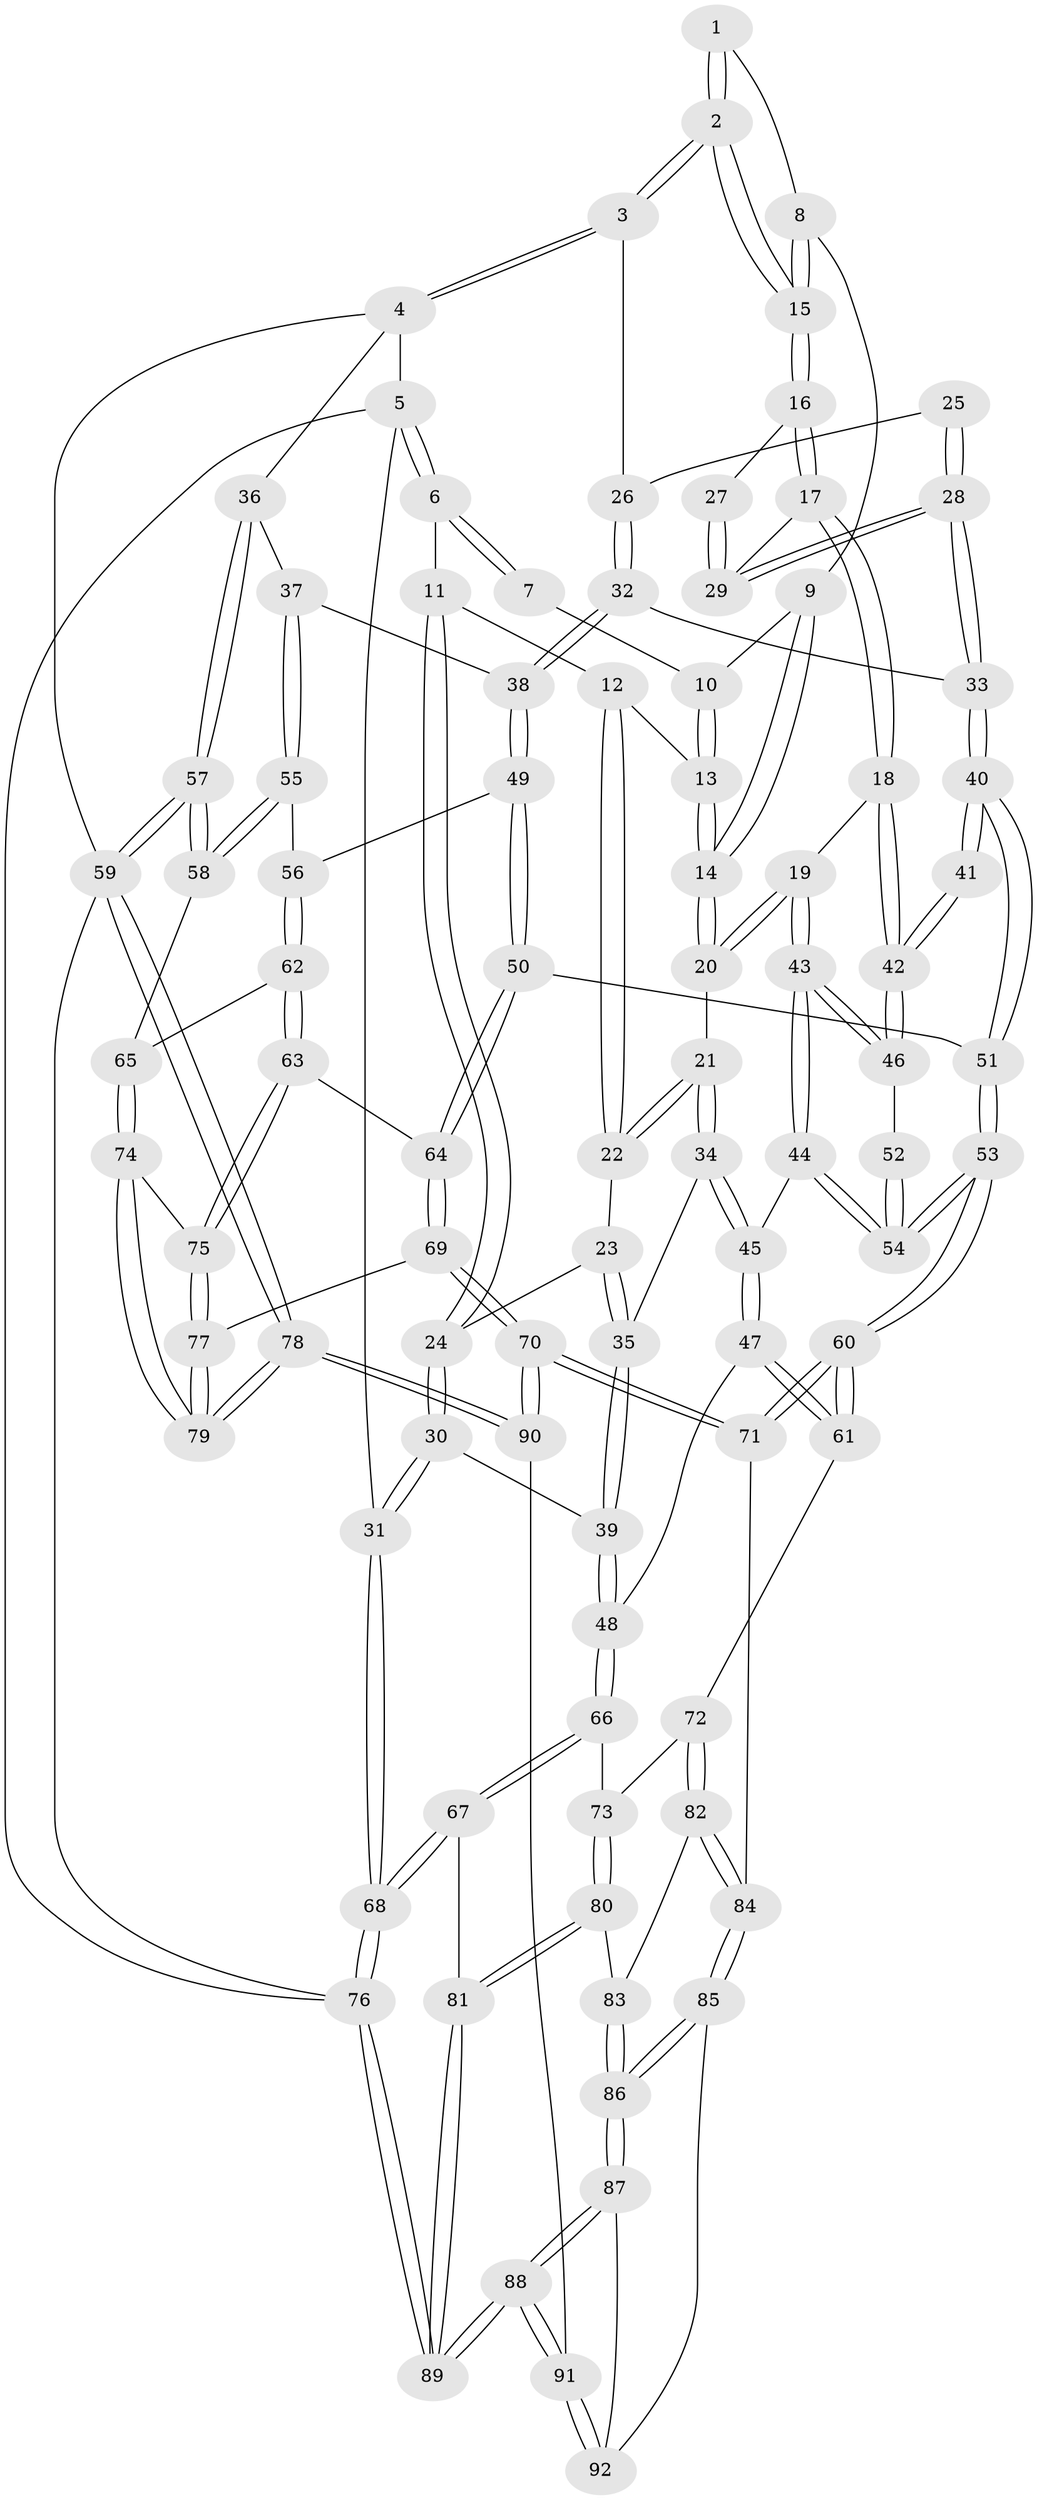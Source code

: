 // coarse degree distribution, {2: 0.046875, 4: 0.34375, 5: 0.484375, 3: 0.078125, 6: 0.046875}
// Generated by graph-tools (version 1.1) at 2025/52/02/27/25 19:52:39]
// undirected, 92 vertices, 227 edges
graph export_dot {
graph [start="1"]
  node [color=gray90,style=filled];
  1 [pos="+0.48789783077649157+0"];
  2 [pos="+1+0"];
  3 [pos="+1+0"];
  4 [pos="+1+0"];
  5 [pos="+0+0"];
  6 [pos="+0+0"];
  7 [pos="+0.39115851991719286+0"];
  8 [pos="+0.5495784708455408+0.13036902747097076"];
  9 [pos="+0.4136672375715769+0.1014074684110805"];
  10 [pos="+0.3876689067424735+0"];
  11 [pos="+0.015461783950181173+0"];
  12 [pos="+0.171113572725839+0.12036826997786723"];
  13 [pos="+0.2865250443374323+0.1474063832452528"];
  14 [pos="+0.35128166482692724+0.1928757137300239"];
  15 [pos="+0.5520445631514358+0.13346168847467438"];
  16 [pos="+0.5657193495215204+0.19462181777173615"];
  17 [pos="+0.537446819146902+0.2785488818348821"];
  18 [pos="+0.4927583254540339+0.307255537518717"];
  19 [pos="+0.3861496244264353+0.2845329250478926"];
  20 [pos="+0.3818751459073067+0.28231821696906173"];
  21 [pos="+0.286650260749055+0.31934938383156947"];
  22 [pos="+0.18256004483697455+0.2708940301250932"];
  23 [pos="+0.12212710730486247+0.3135823500208102"];
  24 [pos="+0.08549711663765579+0.32570747379702836"];
  25 [pos="+0.7699393419740321+0.1446076469490004"];
  26 [pos="+1+0"];
  27 [pos="+0.7479205551111267+0.15264400804059458"];
  28 [pos="+0.7150597914525453+0.35714973764600944"];
  29 [pos="+0.6364791868113453+0.31497616036351095"];
  30 [pos="+0+0.4734457888225167"];
  31 [pos="+0+0.4800177974636989"];
  32 [pos="+0.8060833645454489+0.39931162005877596"];
  33 [pos="+0.7259344747353056+0.3704633662528483"];
  34 [pos="+0.23824712154643318+0.41611185335706213"];
  35 [pos="+0.2261690715060974+0.4151090861451072"];
  36 [pos="+1+0.32653414448235385"];
  37 [pos="+0.8831236463853492+0.4603306631835642"];
  38 [pos="+0.8304976122920849+0.4334219149072768"];
  39 [pos="+0+0.4769921882440609"];
  40 [pos="+0.599896539820758+0.5117723472979369"];
  41 [pos="+0.5541900611433775+0.4829717774097661"];
  42 [pos="+0.5006073535112984+0.3784466691733095"];
  43 [pos="+0.3362969278459796+0.5281826789360938"];
  44 [pos="+0.3262853928685883+0.538274961130034"];
  45 [pos="+0.2906484064830688+0.5376985671131929"];
  46 [pos="+0.37935165777962376+0.5074155727935525"];
  47 [pos="+0.2735440697871008+0.5500879070483603"];
  48 [pos="+0.15662255839451497+0.6053618194057879"];
  49 [pos="+0.7122548467584213+0.5730807144194946"];
  50 [pos="+0.6645824618701314+0.6023317475005433"];
  51 [pos="+0.6334322236485348+0.5884529313575179"];
  52 [pos="+0.4976874697822553+0.519039349933115"];
  53 [pos="+0.4566641713713262+0.7080209700446598"];
  54 [pos="+0.43333236192505714+0.6588444808391368"];
  55 [pos="+0.8989219414723802+0.5466224069774807"];
  56 [pos="+0.8453013081804985+0.6064686995806067"];
  57 [pos="+1+0.707148977537786"];
  58 [pos="+1+0.6684549601321154"];
  59 [pos="+1+1"];
  60 [pos="+0.4409244688083957+0.8035530958795398"];
  61 [pos="+0.31083490909089156+0.7555884246719913"];
  62 [pos="+0.8239055256313459+0.6875820895511572"];
  63 [pos="+0.7855806859844504+0.713272696360613"];
  64 [pos="+0.6850806152037906+0.6440036188525035"];
  65 [pos="+0.9377716473521708+0.7074603626095499"];
  66 [pos="+0.16143458236261526+0.6839255603870885"];
  67 [pos="+0.052020532347228525+0.8192783765541738"];
  68 [pos="+0+0.7869867605995546"];
  69 [pos="+0.6016795136265835+0.8538088620232407"];
  70 [pos="+0.5703156716373096+0.8844947699800589"];
  71 [pos="+0.4419261319649359+0.806461546744242"];
  72 [pos="+0.25373259472103393+0.7490423915835742"];
  73 [pos="+0.2523371801406244+0.7486252264089108"];
  74 [pos="+0.9050914106514895+0.7760085706325744"];
  75 [pos="+0.7854288150822847+0.7669088037659189"];
  76 [pos="+0+1"];
  77 [pos="+0.783223784368514+0.7741589992371423"];
  78 [pos="+1+1"];
  79 [pos="+0.992116333582626+1"];
  80 [pos="+0.1567585221731946+0.8735322797863736"];
  81 [pos="+0.10114771977063297+0.8697932449719965"];
  82 [pos="+0.2367156324763458+0.8501915051650419"];
  83 [pos="+0.181935771016141+0.8836068756526618"];
  84 [pos="+0.3992111968960851+0.8521234234439445"];
  85 [pos="+0.3894510917465731+0.8659919831523599"];
  86 [pos="+0.24402989391715138+0.941519497014964"];
  87 [pos="+0.22447880762182026+1"];
  88 [pos="+0.1720621524242769+1"];
  89 [pos="+0.08517386146149912+1"];
  90 [pos="+0.7191313560090843+1"];
  91 [pos="+0.37788158306929304+1"];
  92 [pos="+0.3812082951649629+0.9144150798401529"];
  1 -- 2;
  1 -- 2;
  1 -- 8;
  2 -- 3;
  2 -- 3;
  2 -- 15;
  2 -- 15;
  3 -- 4;
  3 -- 4;
  3 -- 26;
  4 -- 5;
  4 -- 36;
  4 -- 59;
  5 -- 6;
  5 -- 6;
  5 -- 31;
  5 -- 76;
  6 -- 7;
  6 -- 7;
  6 -- 11;
  7 -- 10;
  8 -- 9;
  8 -- 15;
  8 -- 15;
  9 -- 10;
  9 -- 14;
  9 -- 14;
  10 -- 13;
  10 -- 13;
  11 -- 12;
  11 -- 24;
  11 -- 24;
  12 -- 13;
  12 -- 22;
  12 -- 22;
  13 -- 14;
  13 -- 14;
  14 -- 20;
  14 -- 20;
  15 -- 16;
  15 -- 16;
  16 -- 17;
  16 -- 17;
  16 -- 27;
  17 -- 18;
  17 -- 18;
  17 -- 29;
  18 -- 19;
  18 -- 42;
  18 -- 42;
  19 -- 20;
  19 -- 20;
  19 -- 43;
  19 -- 43;
  20 -- 21;
  21 -- 22;
  21 -- 22;
  21 -- 34;
  21 -- 34;
  22 -- 23;
  23 -- 24;
  23 -- 35;
  23 -- 35;
  24 -- 30;
  24 -- 30;
  25 -- 26;
  25 -- 28;
  25 -- 28;
  26 -- 32;
  26 -- 32;
  27 -- 29;
  27 -- 29;
  28 -- 29;
  28 -- 29;
  28 -- 33;
  28 -- 33;
  30 -- 31;
  30 -- 31;
  30 -- 39;
  31 -- 68;
  31 -- 68;
  32 -- 33;
  32 -- 38;
  32 -- 38;
  33 -- 40;
  33 -- 40;
  34 -- 35;
  34 -- 45;
  34 -- 45;
  35 -- 39;
  35 -- 39;
  36 -- 37;
  36 -- 57;
  36 -- 57;
  37 -- 38;
  37 -- 55;
  37 -- 55;
  38 -- 49;
  38 -- 49;
  39 -- 48;
  39 -- 48;
  40 -- 41;
  40 -- 41;
  40 -- 51;
  40 -- 51;
  41 -- 42;
  41 -- 42;
  42 -- 46;
  42 -- 46;
  43 -- 44;
  43 -- 44;
  43 -- 46;
  43 -- 46;
  44 -- 45;
  44 -- 54;
  44 -- 54;
  45 -- 47;
  45 -- 47;
  46 -- 52;
  47 -- 48;
  47 -- 61;
  47 -- 61;
  48 -- 66;
  48 -- 66;
  49 -- 50;
  49 -- 50;
  49 -- 56;
  50 -- 51;
  50 -- 64;
  50 -- 64;
  51 -- 53;
  51 -- 53;
  52 -- 54;
  52 -- 54;
  53 -- 54;
  53 -- 54;
  53 -- 60;
  53 -- 60;
  55 -- 56;
  55 -- 58;
  55 -- 58;
  56 -- 62;
  56 -- 62;
  57 -- 58;
  57 -- 58;
  57 -- 59;
  57 -- 59;
  58 -- 65;
  59 -- 78;
  59 -- 78;
  59 -- 76;
  60 -- 61;
  60 -- 61;
  60 -- 71;
  60 -- 71;
  61 -- 72;
  62 -- 63;
  62 -- 63;
  62 -- 65;
  63 -- 64;
  63 -- 75;
  63 -- 75;
  64 -- 69;
  64 -- 69;
  65 -- 74;
  65 -- 74;
  66 -- 67;
  66 -- 67;
  66 -- 73;
  67 -- 68;
  67 -- 68;
  67 -- 81;
  68 -- 76;
  68 -- 76;
  69 -- 70;
  69 -- 70;
  69 -- 77;
  70 -- 71;
  70 -- 71;
  70 -- 90;
  70 -- 90;
  71 -- 84;
  72 -- 73;
  72 -- 82;
  72 -- 82;
  73 -- 80;
  73 -- 80;
  74 -- 75;
  74 -- 79;
  74 -- 79;
  75 -- 77;
  75 -- 77;
  76 -- 89;
  76 -- 89;
  77 -- 79;
  77 -- 79;
  78 -- 79;
  78 -- 79;
  78 -- 90;
  78 -- 90;
  80 -- 81;
  80 -- 81;
  80 -- 83;
  81 -- 89;
  81 -- 89;
  82 -- 83;
  82 -- 84;
  82 -- 84;
  83 -- 86;
  83 -- 86;
  84 -- 85;
  84 -- 85;
  85 -- 86;
  85 -- 86;
  85 -- 92;
  86 -- 87;
  86 -- 87;
  87 -- 88;
  87 -- 88;
  87 -- 92;
  88 -- 89;
  88 -- 89;
  88 -- 91;
  88 -- 91;
  90 -- 91;
  91 -- 92;
  91 -- 92;
}
